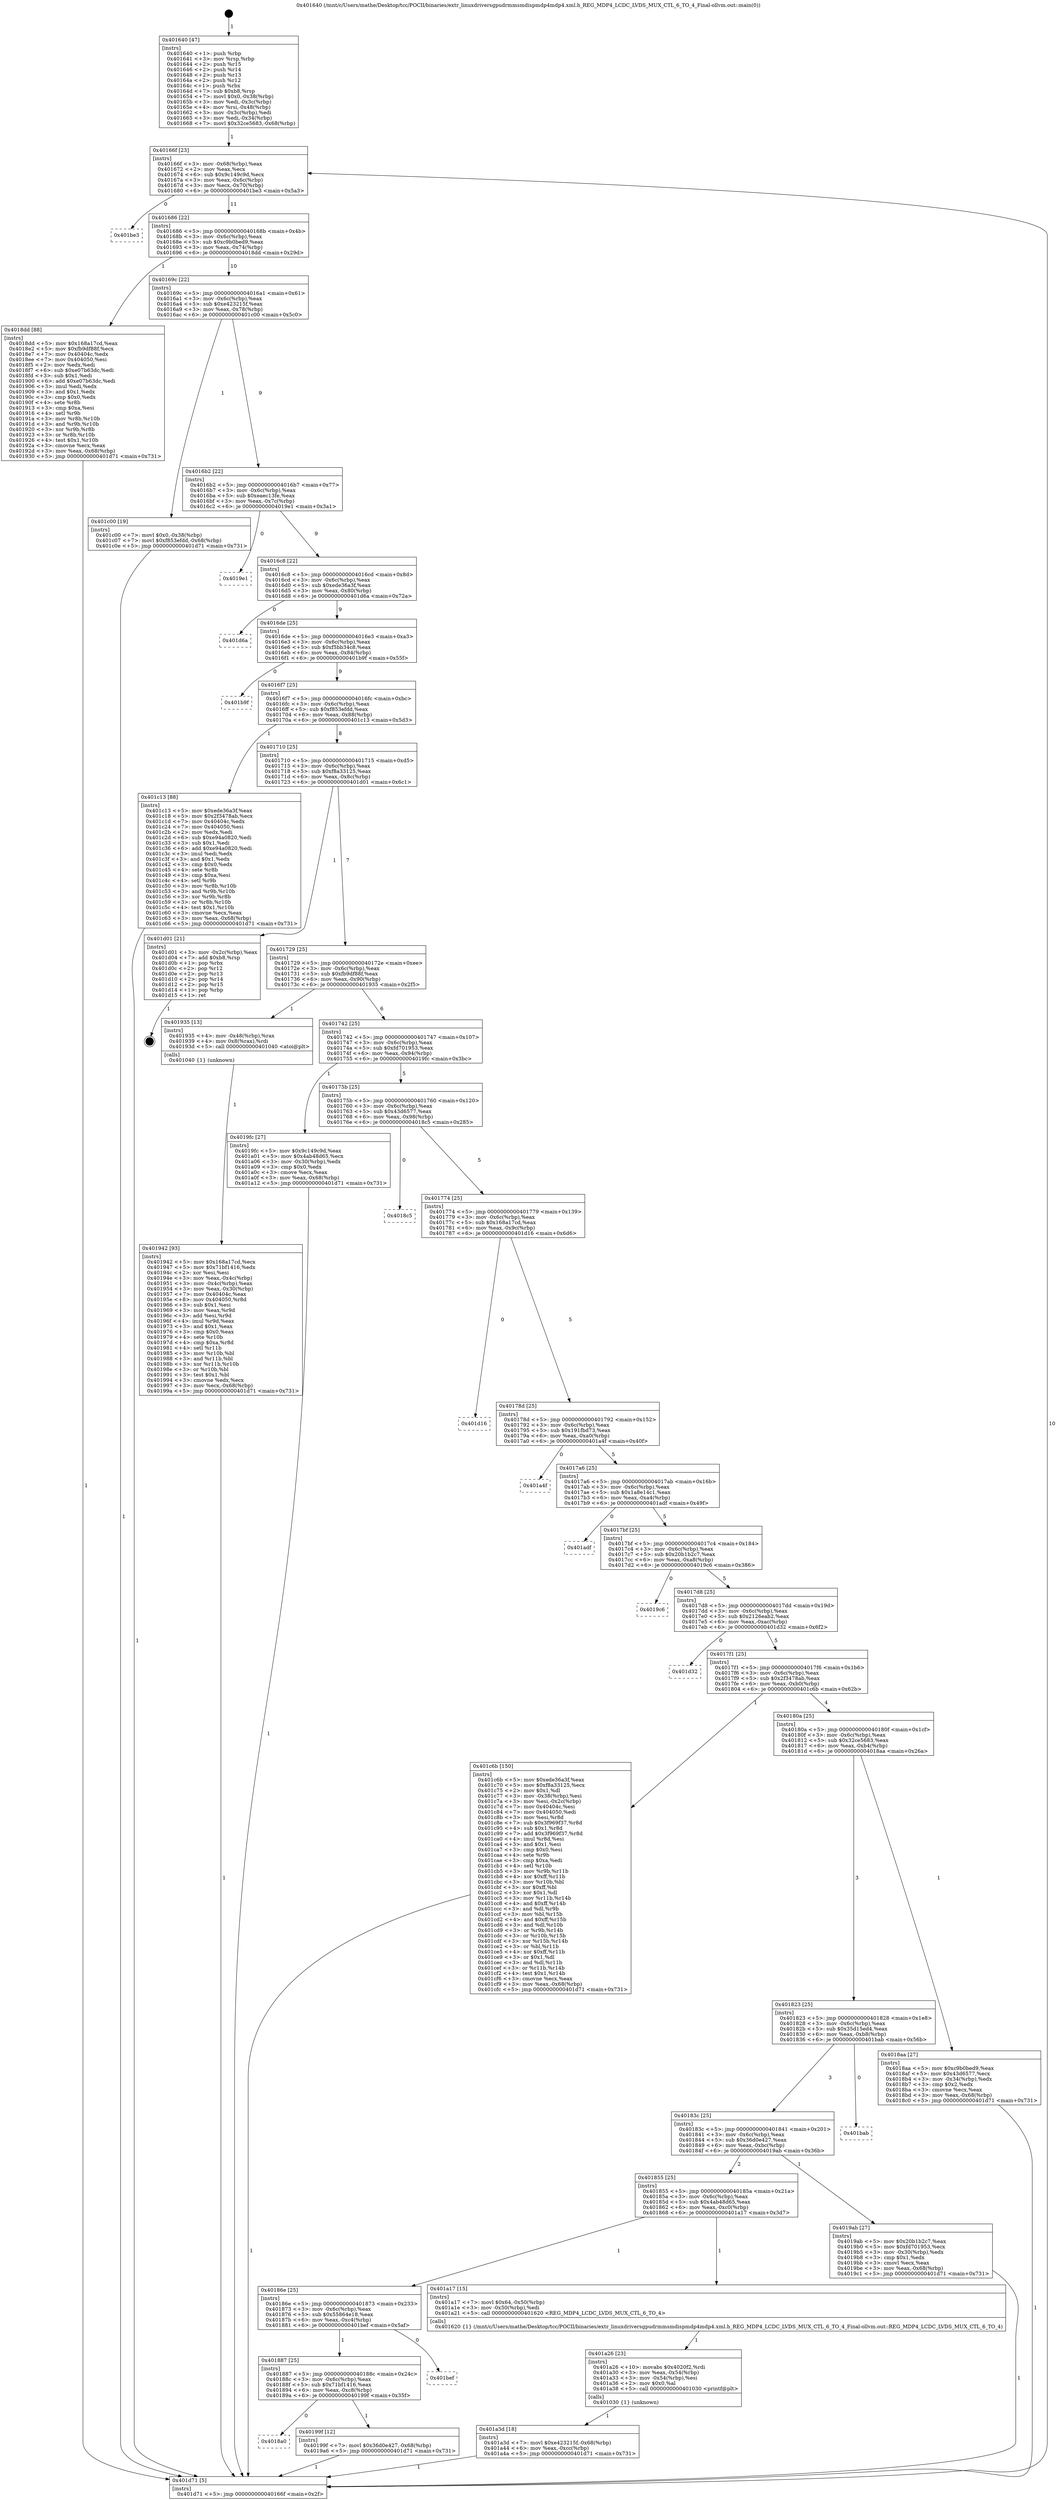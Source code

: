 digraph "0x401640" {
  label = "0x401640 (/mnt/c/Users/mathe/Desktop/tcc/POCII/binaries/extr_linuxdriversgpudrmmsmdispmdp4mdp4.xml.h_REG_MDP4_LCDC_LVDS_MUX_CTL_6_TO_4_Final-ollvm.out::main(0))"
  labelloc = "t"
  node[shape=record]

  Entry [label="",width=0.3,height=0.3,shape=circle,fillcolor=black,style=filled]
  "0x40166f" [label="{
     0x40166f [23]\l
     | [instrs]\l
     &nbsp;&nbsp;0x40166f \<+3\>: mov -0x68(%rbp),%eax\l
     &nbsp;&nbsp;0x401672 \<+2\>: mov %eax,%ecx\l
     &nbsp;&nbsp;0x401674 \<+6\>: sub $0x9c149c9d,%ecx\l
     &nbsp;&nbsp;0x40167a \<+3\>: mov %eax,-0x6c(%rbp)\l
     &nbsp;&nbsp;0x40167d \<+3\>: mov %ecx,-0x70(%rbp)\l
     &nbsp;&nbsp;0x401680 \<+6\>: je 0000000000401be3 \<main+0x5a3\>\l
  }"]
  "0x401be3" [label="{
     0x401be3\l
  }", style=dashed]
  "0x401686" [label="{
     0x401686 [22]\l
     | [instrs]\l
     &nbsp;&nbsp;0x401686 \<+5\>: jmp 000000000040168b \<main+0x4b\>\l
     &nbsp;&nbsp;0x40168b \<+3\>: mov -0x6c(%rbp),%eax\l
     &nbsp;&nbsp;0x40168e \<+5\>: sub $0xc9b0bed9,%eax\l
     &nbsp;&nbsp;0x401693 \<+3\>: mov %eax,-0x74(%rbp)\l
     &nbsp;&nbsp;0x401696 \<+6\>: je 00000000004018dd \<main+0x29d\>\l
  }"]
  Exit [label="",width=0.3,height=0.3,shape=circle,fillcolor=black,style=filled,peripheries=2]
  "0x4018dd" [label="{
     0x4018dd [88]\l
     | [instrs]\l
     &nbsp;&nbsp;0x4018dd \<+5\>: mov $0x168a17cd,%eax\l
     &nbsp;&nbsp;0x4018e2 \<+5\>: mov $0xfb9df88f,%ecx\l
     &nbsp;&nbsp;0x4018e7 \<+7\>: mov 0x40404c,%edx\l
     &nbsp;&nbsp;0x4018ee \<+7\>: mov 0x404050,%esi\l
     &nbsp;&nbsp;0x4018f5 \<+2\>: mov %edx,%edi\l
     &nbsp;&nbsp;0x4018f7 \<+6\>: sub $0xe07b63dc,%edi\l
     &nbsp;&nbsp;0x4018fd \<+3\>: sub $0x1,%edi\l
     &nbsp;&nbsp;0x401900 \<+6\>: add $0xe07b63dc,%edi\l
     &nbsp;&nbsp;0x401906 \<+3\>: imul %edi,%edx\l
     &nbsp;&nbsp;0x401909 \<+3\>: and $0x1,%edx\l
     &nbsp;&nbsp;0x40190c \<+3\>: cmp $0x0,%edx\l
     &nbsp;&nbsp;0x40190f \<+4\>: sete %r8b\l
     &nbsp;&nbsp;0x401913 \<+3\>: cmp $0xa,%esi\l
     &nbsp;&nbsp;0x401916 \<+4\>: setl %r9b\l
     &nbsp;&nbsp;0x40191a \<+3\>: mov %r8b,%r10b\l
     &nbsp;&nbsp;0x40191d \<+3\>: and %r9b,%r10b\l
     &nbsp;&nbsp;0x401920 \<+3\>: xor %r9b,%r8b\l
     &nbsp;&nbsp;0x401923 \<+3\>: or %r8b,%r10b\l
     &nbsp;&nbsp;0x401926 \<+4\>: test $0x1,%r10b\l
     &nbsp;&nbsp;0x40192a \<+3\>: cmovne %ecx,%eax\l
     &nbsp;&nbsp;0x40192d \<+3\>: mov %eax,-0x68(%rbp)\l
     &nbsp;&nbsp;0x401930 \<+5\>: jmp 0000000000401d71 \<main+0x731\>\l
  }"]
  "0x40169c" [label="{
     0x40169c [22]\l
     | [instrs]\l
     &nbsp;&nbsp;0x40169c \<+5\>: jmp 00000000004016a1 \<main+0x61\>\l
     &nbsp;&nbsp;0x4016a1 \<+3\>: mov -0x6c(%rbp),%eax\l
     &nbsp;&nbsp;0x4016a4 \<+5\>: sub $0xe423215f,%eax\l
     &nbsp;&nbsp;0x4016a9 \<+3\>: mov %eax,-0x78(%rbp)\l
     &nbsp;&nbsp;0x4016ac \<+6\>: je 0000000000401c00 \<main+0x5c0\>\l
  }"]
  "0x401a3d" [label="{
     0x401a3d [18]\l
     | [instrs]\l
     &nbsp;&nbsp;0x401a3d \<+7\>: movl $0xe423215f,-0x68(%rbp)\l
     &nbsp;&nbsp;0x401a44 \<+6\>: mov %eax,-0xcc(%rbp)\l
     &nbsp;&nbsp;0x401a4a \<+5\>: jmp 0000000000401d71 \<main+0x731\>\l
  }"]
  "0x401c00" [label="{
     0x401c00 [19]\l
     | [instrs]\l
     &nbsp;&nbsp;0x401c00 \<+7\>: movl $0x0,-0x38(%rbp)\l
     &nbsp;&nbsp;0x401c07 \<+7\>: movl $0xf853efdd,-0x68(%rbp)\l
     &nbsp;&nbsp;0x401c0e \<+5\>: jmp 0000000000401d71 \<main+0x731\>\l
  }"]
  "0x4016b2" [label="{
     0x4016b2 [22]\l
     | [instrs]\l
     &nbsp;&nbsp;0x4016b2 \<+5\>: jmp 00000000004016b7 \<main+0x77\>\l
     &nbsp;&nbsp;0x4016b7 \<+3\>: mov -0x6c(%rbp),%eax\l
     &nbsp;&nbsp;0x4016ba \<+5\>: sub $0xeaec13fe,%eax\l
     &nbsp;&nbsp;0x4016bf \<+3\>: mov %eax,-0x7c(%rbp)\l
     &nbsp;&nbsp;0x4016c2 \<+6\>: je 00000000004019e1 \<main+0x3a1\>\l
  }"]
  "0x401a26" [label="{
     0x401a26 [23]\l
     | [instrs]\l
     &nbsp;&nbsp;0x401a26 \<+10\>: movabs $0x4020f2,%rdi\l
     &nbsp;&nbsp;0x401a30 \<+3\>: mov %eax,-0x54(%rbp)\l
     &nbsp;&nbsp;0x401a33 \<+3\>: mov -0x54(%rbp),%esi\l
     &nbsp;&nbsp;0x401a36 \<+2\>: mov $0x0,%al\l
     &nbsp;&nbsp;0x401a38 \<+5\>: call 0000000000401030 \<printf@plt\>\l
     | [calls]\l
     &nbsp;&nbsp;0x401030 \{1\} (unknown)\l
  }"]
  "0x4019e1" [label="{
     0x4019e1\l
  }", style=dashed]
  "0x4016c8" [label="{
     0x4016c8 [22]\l
     | [instrs]\l
     &nbsp;&nbsp;0x4016c8 \<+5\>: jmp 00000000004016cd \<main+0x8d\>\l
     &nbsp;&nbsp;0x4016cd \<+3\>: mov -0x6c(%rbp),%eax\l
     &nbsp;&nbsp;0x4016d0 \<+5\>: sub $0xede36a3f,%eax\l
     &nbsp;&nbsp;0x4016d5 \<+3\>: mov %eax,-0x80(%rbp)\l
     &nbsp;&nbsp;0x4016d8 \<+6\>: je 0000000000401d6a \<main+0x72a\>\l
  }"]
  "0x4018a0" [label="{
     0x4018a0\l
  }", style=dashed]
  "0x401d6a" [label="{
     0x401d6a\l
  }", style=dashed]
  "0x4016de" [label="{
     0x4016de [25]\l
     | [instrs]\l
     &nbsp;&nbsp;0x4016de \<+5\>: jmp 00000000004016e3 \<main+0xa3\>\l
     &nbsp;&nbsp;0x4016e3 \<+3\>: mov -0x6c(%rbp),%eax\l
     &nbsp;&nbsp;0x4016e6 \<+5\>: sub $0xf5bb34c8,%eax\l
     &nbsp;&nbsp;0x4016eb \<+6\>: mov %eax,-0x84(%rbp)\l
     &nbsp;&nbsp;0x4016f1 \<+6\>: je 0000000000401b9f \<main+0x55f\>\l
  }"]
  "0x40199f" [label="{
     0x40199f [12]\l
     | [instrs]\l
     &nbsp;&nbsp;0x40199f \<+7\>: movl $0x36d0e427,-0x68(%rbp)\l
     &nbsp;&nbsp;0x4019a6 \<+5\>: jmp 0000000000401d71 \<main+0x731\>\l
  }"]
  "0x401b9f" [label="{
     0x401b9f\l
  }", style=dashed]
  "0x4016f7" [label="{
     0x4016f7 [25]\l
     | [instrs]\l
     &nbsp;&nbsp;0x4016f7 \<+5\>: jmp 00000000004016fc \<main+0xbc\>\l
     &nbsp;&nbsp;0x4016fc \<+3\>: mov -0x6c(%rbp),%eax\l
     &nbsp;&nbsp;0x4016ff \<+5\>: sub $0xf853efdd,%eax\l
     &nbsp;&nbsp;0x401704 \<+6\>: mov %eax,-0x88(%rbp)\l
     &nbsp;&nbsp;0x40170a \<+6\>: je 0000000000401c13 \<main+0x5d3\>\l
  }"]
  "0x401887" [label="{
     0x401887 [25]\l
     | [instrs]\l
     &nbsp;&nbsp;0x401887 \<+5\>: jmp 000000000040188c \<main+0x24c\>\l
     &nbsp;&nbsp;0x40188c \<+3\>: mov -0x6c(%rbp),%eax\l
     &nbsp;&nbsp;0x40188f \<+5\>: sub $0x71bf1416,%eax\l
     &nbsp;&nbsp;0x401894 \<+6\>: mov %eax,-0xc8(%rbp)\l
     &nbsp;&nbsp;0x40189a \<+6\>: je 000000000040199f \<main+0x35f\>\l
  }"]
  "0x401c13" [label="{
     0x401c13 [88]\l
     | [instrs]\l
     &nbsp;&nbsp;0x401c13 \<+5\>: mov $0xede36a3f,%eax\l
     &nbsp;&nbsp;0x401c18 \<+5\>: mov $0x2f3478ab,%ecx\l
     &nbsp;&nbsp;0x401c1d \<+7\>: mov 0x40404c,%edx\l
     &nbsp;&nbsp;0x401c24 \<+7\>: mov 0x404050,%esi\l
     &nbsp;&nbsp;0x401c2b \<+2\>: mov %edx,%edi\l
     &nbsp;&nbsp;0x401c2d \<+6\>: sub $0xe94a0820,%edi\l
     &nbsp;&nbsp;0x401c33 \<+3\>: sub $0x1,%edi\l
     &nbsp;&nbsp;0x401c36 \<+6\>: add $0xe94a0820,%edi\l
     &nbsp;&nbsp;0x401c3c \<+3\>: imul %edi,%edx\l
     &nbsp;&nbsp;0x401c3f \<+3\>: and $0x1,%edx\l
     &nbsp;&nbsp;0x401c42 \<+3\>: cmp $0x0,%edx\l
     &nbsp;&nbsp;0x401c45 \<+4\>: sete %r8b\l
     &nbsp;&nbsp;0x401c49 \<+3\>: cmp $0xa,%esi\l
     &nbsp;&nbsp;0x401c4c \<+4\>: setl %r9b\l
     &nbsp;&nbsp;0x401c50 \<+3\>: mov %r8b,%r10b\l
     &nbsp;&nbsp;0x401c53 \<+3\>: and %r9b,%r10b\l
     &nbsp;&nbsp;0x401c56 \<+3\>: xor %r9b,%r8b\l
     &nbsp;&nbsp;0x401c59 \<+3\>: or %r8b,%r10b\l
     &nbsp;&nbsp;0x401c5c \<+4\>: test $0x1,%r10b\l
     &nbsp;&nbsp;0x401c60 \<+3\>: cmovne %ecx,%eax\l
     &nbsp;&nbsp;0x401c63 \<+3\>: mov %eax,-0x68(%rbp)\l
     &nbsp;&nbsp;0x401c66 \<+5\>: jmp 0000000000401d71 \<main+0x731\>\l
  }"]
  "0x401710" [label="{
     0x401710 [25]\l
     | [instrs]\l
     &nbsp;&nbsp;0x401710 \<+5\>: jmp 0000000000401715 \<main+0xd5\>\l
     &nbsp;&nbsp;0x401715 \<+3\>: mov -0x6c(%rbp),%eax\l
     &nbsp;&nbsp;0x401718 \<+5\>: sub $0xf8a33125,%eax\l
     &nbsp;&nbsp;0x40171d \<+6\>: mov %eax,-0x8c(%rbp)\l
     &nbsp;&nbsp;0x401723 \<+6\>: je 0000000000401d01 \<main+0x6c1\>\l
  }"]
  "0x401bef" [label="{
     0x401bef\l
  }", style=dashed]
  "0x401d01" [label="{
     0x401d01 [21]\l
     | [instrs]\l
     &nbsp;&nbsp;0x401d01 \<+3\>: mov -0x2c(%rbp),%eax\l
     &nbsp;&nbsp;0x401d04 \<+7\>: add $0xb8,%rsp\l
     &nbsp;&nbsp;0x401d0b \<+1\>: pop %rbx\l
     &nbsp;&nbsp;0x401d0c \<+2\>: pop %r12\l
     &nbsp;&nbsp;0x401d0e \<+2\>: pop %r13\l
     &nbsp;&nbsp;0x401d10 \<+2\>: pop %r14\l
     &nbsp;&nbsp;0x401d12 \<+2\>: pop %r15\l
     &nbsp;&nbsp;0x401d14 \<+1\>: pop %rbp\l
     &nbsp;&nbsp;0x401d15 \<+1\>: ret\l
  }"]
  "0x401729" [label="{
     0x401729 [25]\l
     | [instrs]\l
     &nbsp;&nbsp;0x401729 \<+5\>: jmp 000000000040172e \<main+0xee\>\l
     &nbsp;&nbsp;0x40172e \<+3\>: mov -0x6c(%rbp),%eax\l
     &nbsp;&nbsp;0x401731 \<+5\>: sub $0xfb9df88f,%eax\l
     &nbsp;&nbsp;0x401736 \<+6\>: mov %eax,-0x90(%rbp)\l
     &nbsp;&nbsp;0x40173c \<+6\>: je 0000000000401935 \<main+0x2f5\>\l
  }"]
  "0x40186e" [label="{
     0x40186e [25]\l
     | [instrs]\l
     &nbsp;&nbsp;0x40186e \<+5\>: jmp 0000000000401873 \<main+0x233\>\l
     &nbsp;&nbsp;0x401873 \<+3\>: mov -0x6c(%rbp),%eax\l
     &nbsp;&nbsp;0x401876 \<+5\>: sub $0x55864e18,%eax\l
     &nbsp;&nbsp;0x40187b \<+6\>: mov %eax,-0xc4(%rbp)\l
     &nbsp;&nbsp;0x401881 \<+6\>: je 0000000000401bef \<main+0x5af\>\l
  }"]
  "0x401935" [label="{
     0x401935 [13]\l
     | [instrs]\l
     &nbsp;&nbsp;0x401935 \<+4\>: mov -0x48(%rbp),%rax\l
     &nbsp;&nbsp;0x401939 \<+4\>: mov 0x8(%rax),%rdi\l
     &nbsp;&nbsp;0x40193d \<+5\>: call 0000000000401040 \<atoi@plt\>\l
     | [calls]\l
     &nbsp;&nbsp;0x401040 \{1\} (unknown)\l
  }"]
  "0x401742" [label="{
     0x401742 [25]\l
     | [instrs]\l
     &nbsp;&nbsp;0x401742 \<+5\>: jmp 0000000000401747 \<main+0x107\>\l
     &nbsp;&nbsp;0x401747 \<+3\>: mov -0x6c(%rbp),%eax\l
     &nbsp;&nbsp;0x40174a \<+5\>: sub $0xfd701953,%eax\l
     &nbsp;&nbsp;0x40174f \<+6\>: mov %eax,-0x94(%rbp)\l
     &nbsp;&nbsp;0x401755 \<+6\>: je 00000000004019fc \<main+0x3bc\>\l
  }"]
  "0x401a17" [label="{
     0x401a17 [15]\l
     | [instrs]\l
     &nbsp;&nbsp;0x401a17 \<+7\>: movl $0x64,-0x50(%rbp)\l
     &nbsp;&nbsp;0x401a1e \<+3\>: mov -0x50(%rbp),%edi\l
     &nbsp;&nbsp;0x401a21 \<+5\>: call 0000000000401620 \<REG_MDP4_LCDC_LVDS_MUX_CTL_6_TO_4\>\l
     | [calls]\l
     &nbsp;&nbsp;0x401620 \{1\} (/mnt/c/Users/mathe/Desktop/tcc/POCII/binaries/extr_linuxdriversgpudrmmsmdispmdp4mdp4.xml.h_REG_MDP4_LCDC_LVDS_MUX_CTL_6_TO_4_Final-ollvm.out::REG_MDP4_LCDC_LVDS_MUX_CTL_6_TO_4)\l
  }"]
  "0x4019fc" [label="{
     0x4019fc [27]\l
     | [instrs]\l
     &nbsp;&nbsp;0x4019fc \<+5\>: mov $0x9c149c9d,%eax\l
     &nbsp;&nbsp;0x401a01 \<+5\>: mov $0x4ab48d65,%ecx\l
     &nbsp;&nbsp;0x401a06 \<+3\>: mov -0x30(%rbp),%edx\l
     &nbsp;&nbsp;0x401a09 \<+3\>: cmp $0x0,%edx\l
     &nbsp;&nbsp;0x401a0c \<+3\>: cmove %ecx,%eax\l
     &nbsp;&nbsp;0x401a0f \<+3\>: mov %eax,-0x68(%rbp)\l
     &nbsp;&nbsp;0x401a12 \<+5\>: jmp 0000000000401d71 \<main+0x731\>\l
  }"]
  "0x40175b" [label="{
     0x40175b [25]\l
     | [instrs]\l
     &nbsp;&nbsp;0x40175b \<+5\>: jmp 0000000000401760 \<main+0x120\>\l
     &nbsp;&nbsp;0x401760 \<+3\>: mov -0x6c(%rbp),%eax\l
     &nbsp;&nbsp;0x401763 \<+5\>: sub $0x43d6577,%eax\l
     &nbsp;&nbsp;0x401768 \<+6\>: mov %eax,-0x98(%rbp)\l
     &nbsp;&nbsp;0x40176e \<+6\>: je 00000000004018c5 \<main+0x285\>\l
  }"]
  "0x401855" [label="{
     0x401855 [25]\l
     | [instrs]\l
     &nbsp;&nbsp;0x401855 \<+5\>: jmp 000000000040185a \<main+0x21a\>\l
     &nbsp;&nbsp;0x40185a \<+3\>: mov -0x6c(%rbp),%eax\l
     &nbsp;&nbsp;0x40185d \<+5\>: sub $0x4ab48d65,%eax\l
     &nbsp;&nbsp;0x401862 \<+6\>: mov %eax,-0xc0(%rbp)\l
     &nbsp;&nbsp;0x401868 \<+6\>: je 0000000000401a17 \<main+0x3d7\>\l
  }"]
  "0x4018c5" [label="{
     0x4018c5\l
  }", style=dashed]
  "0x401774" [label="{
     0x401774 [25]\l
     | [instrs]\l
     &nbsp;&nbsp;0x401774 \<+5\>: jmp 0000000000401779 \<main+0x139\>\l
     &nbsp;&nbsp;0x401779 \<+3\>: mov -0x6c(%rbp),%eax\l
     &nbsp;&nbsp;0x40177c \<+5\>: sub $0x168a17cd,%eax\l
     &nbsp;&nbsp;0x401781 \<+6\>: mov %eax,-0x9c(%rbp)\l
     &nbsp;&nbsp;0x401787 \<+6\>: je 0000000000401d16 \<main+0x6d6\>\l
  }"]
  "0x4019ab" [label="{
     0x4019ab [27]\l
     | [instrs]\l
     &nbsp;&nbsp;0x4019ab \<+5\>: mov $0x20b1b2c7,%eax\l
     &nbsp;&nbsp;0x4019b0 \<+5\>: mov $0xfd701953,%ecx\l
     &nbsp;&nbsp;0x4019b5 \<+3\>: mov -0x30(%rbp),%edx\l
     &nbsp;&nbsp;0x4019b8 \<+3\>: cmp $0x1,%edx\l
     &nbsp;&nbsp;0x4019bb \<+3\>: cmovl %ecx,%eax\l
     &nbsp;&nbsp;0x4019be \<+3\>: mov %eax,-0x68(%rbp)\l
     &nbsp;&nbsp;0x4019c1 \<+5\>: jmp 0000000000401d71 \<main+0x731\>\l
  }"]
  "0x401d16" [label="{
     0x401d16\l
  }", style=dashed]
  "0x40178d" [label="{
     0x40178d [25]\l
     | [instrs]\l
     &nbsp;&nbsp;0x40178d \<+5\>: jmp 0000000000401792 \<main+0x152\>\l
     &nbsp;&nbsp;0x401792 \<+3\>: mov -0x6c(%rbp),%eax\l
     &nbsp;&nbsp;0x401795 \<+5\>: sub $0x191fbd73,%eax\l
     &nbsp;&nbsp;0x40179a \<+6\>: mov %eax,-0xa0(%rbp)\l
     &nbsp;&nbsp;0x4017a0 \<+6\>: je 0000000000401a4f \<main+0x40f\>\l
  }"]
  "0x40183c" [label="{
     0x40183c [25]\l
     | [instrs]\l
     &nbsp;&nbsp;0x40183c \<+5\>: jmp 0000000000401841 \<main+0x201\>\l
     &nbsp;&nbsp;0x401841 \<+3\>: mov -0x6c(%rbp),%eax\l
     &nbsp;&nbsp;0x401844 \<+5\>: sub $0x36d0e427,%eax\l
     &nbsp;&nbsp;0x401849 \<+6\>: mov %eax,-0xbc(%rbp)\l
     &nbsp;&nbsp;0x40184f \<+6\>: je 00000000004019ab \<main+0x36b\>\l
  }"]
  "0x401a4f" [label="{
     0x401a4f\l
  }", style=dashed]
  "0x4017a6" [label="{
     0x4017a6 [25]\l
     | [instrs]\l
     &nbsp;&nbsp;0x4017a6 \<+5\>: jmp 00000000004017ab \<main+0x16b\>\l
     &nbsp;&nbsp;0x4017ab \<+3\>: mov -0x6c(%rbp),%eax\l
     &nbsp;&nbsp;0x4017ae \<+5\>: sub $0x1a8e14c1,%eax\l
     &nbsp;&nbsp;0x4017b3 \<+6\>: mov %eax,-0xa4(%rbp)\l
     &nbsp;&nbsp;0x4017b9 \<+6\>: je 0000000000401adf \<main+0x49f\>\l
  }"]
  "0x401bab" [label="{
     0x401bab\l
  }", style=dashed]
  "0x401adf" [label="{
     0x401adf\l
  }", style=dashed]
  "0x4017bf" [label="{
     0x4017bf [25]\l
     | [instrs]\l
     &nbsp;&nbsp;0x4017bf \<+5\>: jmp 00000000004017c4 \<main+0x184\>\l
     &nbsp;&nbsp;0x4017c4 \<+3\>: mov -0x6c(%rbp),%eax\l
     &nbsp;&nbsp;0x4017c7 \<+5\>: sub $0x20b1b2c7,%eax\l
     &nbsp;&nbsp;0x4017cc \<+6\>: mov %eax,-0xa8(%rbp)\l
     &nbsp;&nbsp;0x4017d2 \<+6\>: je 00000000004019c6 \<main+0x386\>\l
  }"]
  "0x401942" [label="{
     0x401942 [93]\l
     | [instrs]\l
     &nbsp;&nbsp;0x401942 \<+5\>: mov $0x168a17cd,%ecx\l
     &nbsp;&nbsp;0x401947 \<+5\>: mov $0x71bf1416,%edx\l
     &nbsp;&nbsp;0x40194c \<+2\>: xor %esi,%esi\l
     &nbsp;&nbsp;0x40194e \<+3\>: mov %eax,-0x4c(%rbp)\l
     &nbsp;&nbsp;0x401951 \<+3\>: mov -0x4c(%rbp),%eax\l
     &nbsp;&nbsp;0x401954 \<+3\>: mov %eax,-0x30(%rbp)\l
     &nbsp;&nbsp;0x401957 \<+7\>: mov 0x40404c,%eax\l
     &nbsp;&nbsp;0x40195e \<+8\>: mov 0x404050,%r8d\l
     &nbsp;&nbsp;0x401966 \<+3\>: sub $0x1,%esi\l
     &nbsp;&nbsp;0x401969 \<+3\>: mov %eax,%r9d\l
     &nbsp;&nbsp;0x40196c \<+3\>: add %esi,%r9d\l
     &nbsp;&nbsp;0x40196f \<+4\>: imul %r9d,%eax\l
     &nbsp;&nbsp;0x401973 \<+3\>: and $0x1,%eax\l
     &nbsp;&nbsp;0x401976 \<+3\>: cmp $0x0,%eax\l
     &nbsp;&nbsp;0x401979 \<+4\>: sete %r10b\l
     &nbsp;&nbsp;0x40197d \<+4\>: cmp $0xa,%r8d\l
     &nbsp;&nbsp;0x401981 \<+4\>: setl %r11b\l
     &nbsp;&nbsp;0x401985 \<+3\>: mov %r10b,%bl\l
     &nbsp;&nbsp;0x401988 \<+3\>: and %r11b,%bl\l
     &nbsp;&nbsp;0x40198b \<+3\>: xor %r11b,%r10b\l
     &nbsp;&nbsp;0x40198e \<+3\>: or %r10b,%bl\l
     &nbsp;&nbsp;0x401991 \<+3\>: test $0x1,%bl\l
     &nbsp;&nbsp;0x401994 \<+3\>: cmovne %edx,%ecx\l
     &nbsp;&nbsp;0x401997 \<+3\>: mov %ecx,-0x68(%rbp)\l
     &nbsp;&nbsp;0x40199a \<+5\>: jmp 0000000000401d71 \<main+0x731\>\l
  }"]
  "0x4019c6" [label="{
     0x4019c6\l
  }", style=dashed]
  "0x4017d8" [label="{
     0x4017d8 [25]\l
     | [instrs]\l
     &nbsp;&nbsp;0x4017d8 \<+5\>: jmp 00000000004017dd \<main+0x19d\>\l
     &nbsp;&nbsp;0x4017dd \<+3\>: mov -0x6c(%rbp),%eax\l
     &nbsp;&nbsp;0x4017e0 \<+5\>: sub $0x2126eab2,%eax\l
     &nbsp;&nbsp;0x4017e5 \<+6\>: mov %eax,-0xac(%rbp)\l
     &nbsp;&nbsp;0x4017eb \<+6\>: je 0000000000401d32 \<main+0x6f2\>\l
  }"]
  "0x401640" [label="{
     0x401640 [47]\l
     | [instrs]\l
     &nbsp;&nbsp;0x401640 \<+1\>: push %rbp\l
     &nbsp;&nbsp;0x401641 \<+3\>: mov %rsp,%rbp\l
     &nbsp;&nbsp;0x401644 \<+2\>: push %r15\l
     &nbsp;&nbsp;0x401646 \<+2\>: push %r14\l
     &nbsp;&nbsp;0x401648 \<+2\>: push %r13\l
     &nbsp;&nbsp;0x40164a \<+2\>: push %r12\l
     &nbsp;&nbsp;0x40164c \<+1\>: push %rbx\l
     &nbsp;&nbsp;0x40164d \<+7\>: sub $0xb8,%rsp\l
     &nbsp;&nbsp;0x401654 \<+7\>: movl $0x0,-0x38(%rbp)\l
     &nbsp;&nbsp;0x40165b \<+3\>: mov %edi,-0x3c(%rbp)\l
     &nbsp;&nbsp;0x40165e \<+4\>: mov %rsi,-0x48(%rbp)\l
     &nbsp;&nbsp;0x401662 \<+3\>: mov -0x3c(%rbp),%edi\l
     &nbsp;&nbsp;0x401665 \<+3\>: mov %edi,-0x34(%rbp)\l
     &nbsp;&nbsp;0x401668 \<+7\>: movl $0x32ce5683,-0x68(%rbp)\l
  }"]
  "0x401d32" [label="{
     0x401d32\l
  }", style=dashed]
  "0x4017f1" [label="{
     0x4017f1 [25]\l
     | [instrs]\l
     &nbsp;&nbsp;0x4017f1 \<+5\>: jmp 00000000004017f6 \<main+0x1b6\>\l
     &nbsp;&nbsp;0x4017f6 \<+3\>: mov -0x6c(%rbp),%eax\l
     &nbsp;&nbsp;0x4017f9 \<+5\>: sub $0x2f3478ab,%eax\l
     &nbsp;&nbsp;0x4017fe \<+6\>: mov %eax,-0xb0(%rbp)\l
     &nbsp;&nbsp;0x401804 \<+6\>: je 0000000000401c6b \<main+0x62b\>\l
  }"]
  "0x401d71" [label="{
     0x401d71 [5]\l
     | [instrs]\l
     &nbsp;&nbsp;0x401d71 \<+5\>: jmp 000000000040166f \<main+0x2f\>\l
  }"]
  "0x401c6b" [label="{
     0x401c6b [150]\l
     | [instrs]\l
     &nbsp;&nbsp;0x401c6b \<+5\>: mov $0xede36a3f,%eax\l
     &nbsp;&nbsp;0x401c70 \<+5\>: mov $0xf8a33125,%ecx\l
     &nbsp;&nbsp;0x401c75 \<+2\>: mov $0x1,%dl\l
     &nbsp;&nbsp;0x401c77 \<+3\>: mov -0x38(%rbp),%esi\l
     &nbsp;&nbsp;0x401c7a \<+3\>: mov %esi,-0x2c(%rbp)\l
     &nbsp;&nbsp;0x401c7d \<+7\>: mov 0x40404c,%esi\l
     &nbsp;&nbsp;0x401c84 \<+7\>: mov 0x404050,%edi\l
     &nbsp;&nbsp;0x401c8b \<+3\>: mov %esi,%r8d\l
     &nbsp;&nbsp;0x401c8e \<+7\>: sub $0x3f969f37,%r8d\l
     &nbsp;&nbsp;0x401c95 \<+4\>: sub $0x1,%r8d\l
     &nbsp;&nbsp;0x401c99 \<+7\>: add $0x3f969f37,%r8d\l
     &nbsp;&nbsp;0x401ca0 \<+4\>: imul %r8d,%esi\l
     &nbsp;&nbsp;0x401ca4 \<+3\>: and $0x1,%esi\l
     &nbsp;&nbsp;0x401ca7 \<+3\>: cmp $0x0,%esi\l
     &nbsp;&nbsp;0x401caa \<+4\>: sete %r9b\l
     &nbsp;&nbsp;0x401cae \<+3\>: cmp $0xa,%edi\l
     &nbsp;&nbsp;0x401cb1 \<+4\>: setl %r10b\l
     &nbsp;&nbsp;0x401cb5 \<+3\>: mov %r9b,%r11b\l
     &nbsp;&nbsp;0x401cb8 \<+4\>: xor $0xff,%r11b\l
     &nbsp;&nbsp;0x401cbc \<+3\>: mov %r10b,%bl\l
     &nbsp;&nbsp;0x401cbf \<+3\>: xor $0xff,%bl\l
     &nbsp;&nbsp;0x401cc2 \<+3\>: xor $0x1,%dl\l
     &nbsp;&nbsp;0x401cc5 \<+3\>: mov %r11b,%r14b\l
     &nbsp;&nbsp;0x401cc8 \<+4\>: and $0xff,%r14b\l
     &nbsp;&nbsp;0x401ccc \<+3\>: and %dl,%r9b\l
     &nbsp;&nbsp;0x401ccf \<+3\>: mov %bl,%r15b\l
     &nbsp;&nbsp;0x401cd2 \<+4\>: and $0xff,%r15b\l
     &nbsp;&nbsp;0x401cd6 \<+3\>: and %dl,%r10b\l
     &nbsp;&nbsp;0x401cd9 \<+3\>: or %r9b,%r14b\l
     &nbsp;&nbsp;0x401cdc \<+3\>: or %r10b,%r15b\l
     &nbsp;&nbsp;0x401cdf \<+3\>: xor %r15b,%r14b\l
     &nbsp;&nbsp;0x401ce2 \<+3\>: or %bl,%r11b\l
     &nbsp;&nbsp;0x401ce5 \<+4\>: xor $0xff,%r11b\l
     &nbsp;&nbsp;0x401ce9 \<+3\>: or $0x1,%dl\l
     &nbsp;&nbsp;0x401cec \<+3\>: and %dl,%r11b\l
     &nbsp;&nbsp;0x401cef \<+3\>: or %r11b,%r14b\l
     &nbsp;&nbsp;0x401cf2 \<+4\>: test $0x1,%r14b\l
     &nbsp;&nbsp;0x401cf6 \<+3\>: cmovne %ecx,%eax\l
     &nbsp;&nbsp;0x401cf9 \<+3\>: mov %eax,-0x68(%rbp)\l
     &nbsp;&nbsp;0x401cfc \<+5\>: jmp 0000000000401d71 \<main+0x731\>\l
  }"]
  "0x40180a" [label="{
     0x40180a [25]\l
     | [instrs]\l
     &nbsp;&nbsp;0x40180a \<+5\>: jmp 000000000040180f \<main+0x1cf\>\l
     &nbsp;&nbsp;0x40180f \<+3\>: mov -0x6c(%rbp),%eax\l
     &nbsp;&nbsp;0x401812 \<+5\>: sub $0x32ce5683,%eax\l
     &nbsp;&nbsp;0x401817 \<+6\>: mov %eax,-0xb4(%rbp)\l
     &nbsp;&nbsp;0x40181d \<+6\>: je 00000000004018aa \<main+0x26a\>\l
  }"]
  "0x401823" [label="{
     0x401823 [25]\l
     | [instrs]\l
     &nbsp;&nbsp;0x401823 \<+5\>: jmp 0000000000401828 \<main+0x1e8\>\l
     &nbsp;&nbsp;0x401828 \<+3\>: mov -0x6c(%rbp),%eax\l
     &nbsp;&nbsp;0x40182b \<+5\>: sub $0x35d15ed4,%eax\l
     &nbsp;&nbsp;0x401830 \<+6\>: mov %eax,-0xb8(%rbp)\l
     &nbsp;&nbsp;0x401836 \<+6\>: je 0000000000401bab \<main+0x56b\>\l
  }"]
  "0x4018aa" [label="{
     0x4018aa [27]\l
     | [instrs]\l
     &nbsp;&nbsp;0x4018aa \<+5\>: mov $0xc9b0bed9,%eax\l
     &nbsp;&nbsp;0x4018af \<+5\>: mov $0x43d6577,%ecx\l
     &nbsp;&nbsp;0x4018b4 \<+3\>: mov -0x34(%rbp),%edx\l
     &nbsp;&nbsp;0x4018b7 \<+3\>: cmp $0x2,%edx\l
     &nbsp;&nbsp;0x4018ba \<+3\>: cmovne %ecx,%eax\l
     &nbsp;&nbsp;0x4018bd \<+3\>: mov %eax,-0x68(%rbp)\l
     &nbsp;&nbsp;0x4018c0 \<+5\>: jmp 0000000000401d71 \<main+0x731\>\l
  }"]
  Entry -> "0x401640" [label=" 1"]
  "0x40166f" -> "0x401be3" [label=" 0"]
  "0x40166f" -> "0x401686" [label=" 11"]
  "0x401d01" -> Exit [label=" 1"]
  "0x401686" -> "0x4018dd" [label=" 1"]
  "0x401686" -> "0x40169c" [label=" 10"]
  "0x401c6b" -> "0x401d71" [label=" 1"]
  "0x40169c" -> "0x401c00" [label=" 1"]
  "0x40169c" -> "0x4016b2" [label=" 9"]
  "0x401c13" -> "0x401d71" [label=" 1"]
  "0x4016b2" -> "0x4019e1" [label=" 0"]
  "0x4016b2" -> "0x4016c8" [label=" 9"]
  "0x401c00" -> "0x401d71" [label=" 1"]
  "0x4016c8" -> "0x401d6a" [label=" 0"]
  "0x4016c8" -> "0x4016de" [label=" 9"]
  "0x401a3d" -> "0x401d71" [label=" 1"]
  "0x4016de" -> "0x401b9f" [label=" 0"]
  "0x4016de" -> "0x4016f7" [label=" 9"]
  "0x401a26" -> "0x401a3d" [label=" 1"]
  "0x4016f7" -> "0x401c13" [label=" 1"]
  "0x4016f7" -> "0x401710" [label=" 8"]
  "0x4019fc" -> "0x401d71" [label=" 1"]
  "0x401710" -> "0x401d01" [label=" 1"]
  "0x401710" -> "0x401729" [label=" 7"]
  "0x4019ab" -> "0x401d71" [label=" 1"]
  "0x401729" -> "0x401935" [label=" 1"]
  "0x401729" -> "0x401742" [label=" 6"]
  "0x401887" -> "0x4018a0" [label=" 0"]
  "0x401742" -> "0x4019fc" [label=" 1"]
  "0x401742" -> "0x40175b" [label=" 5"]
  "0x401887" -> "0x40199f" [label=" 1"]
  "0x40175b" -> "0x4018c5" [label=" 0"]
  "0x40175b" -> "0x401774" [label=" 5"]
  "0x40186e" -> "0x401887" [label=" 1"]
  "0x401774" -> "0x401d16" [label=" 0"]
  "0x401774" -> "0x40178d" [label=" 5"]
  "0x40186e" -> "0x401bef" [label=" 0"]
  "0x40178d" -> "0x401a4f" [label=" 0"]
  "0x40178d" -> "0x4017a6" [label=" 5"]
  "0x401855" -> "0x40186e" [label=" 1"]
  "0x4017a6" -> "0x401adf" [label=" 0"]
  "0x4017a6" -> "0x4017bf" [label=" 5"]
  "0x401855" -> "0x401a17" [label=" 1"]
  "0x4017bf" -> "0x4019c6" [label=" 0"]
  "0x4017bf" -> "0x4017d8" [label=" 5"]
  "0x40183c" -> "0x401855" [label=" 2"]
  "0x4017d8" -> "0x401d32" [label=" 0"]
  "0x4017d8" -> "0x4017f1" [label=" 5"]
  "0x40183c" -> "0x4019ab" [label=" 1"]
  "0x4017f1" -> "0x401c6b" [label=" 1"]
  "0x4017f1" -> "0x40180a" [label=" 4"]
  "0x40199f" -> "0x401d71" [label=" 1"]
  "0x40180a" -> "0x4018aa" [label=" 1"]
  "0x40180a" -> "0x401823" [label=" 3"]
  "0x4018aa" -> "0x401d71" [label=" 1"]
  "0x401640" -> "0x40166f" [label=" 1"]
  "0x401d71" -> "0x40166f" [label=" 10"]
  "0x4018dd" -> "0x401d71" [label=" 1"]
  "0x401935" -> "0x401942" [label=" 1"]
  "0x401942" -> "0x401d71" [label=" 1"]
  "0x401a17" -> "0x401a26" [label=" 1"]
  "0x401823" -> "0x401bab" [label=" 0"]
  "0x401823" -> "0x40183c" [label=" 3"]
}
